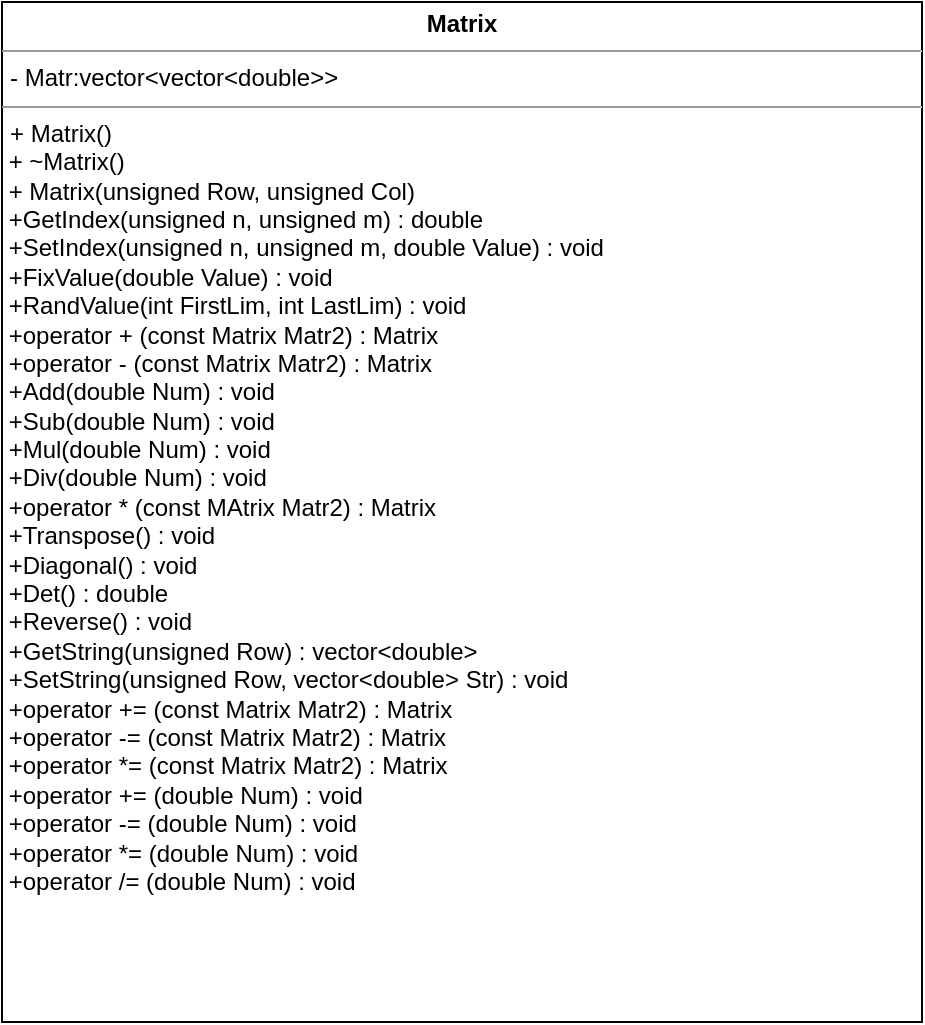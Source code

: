 <mxfile version="12.1.8" type="github" pages="1"><diagram id="Cb_7YYXEISywEMdYCYmm" name="Страница 1"><mxGraphModel dx="854" dy="436" grid="1" gridSize="10" guides="1" tooltips="1" connect="1" arrows="1" fold="1" page="1" pageScale="1" pageWidth="827" pageHeight="1169" math="0" shadow="0"><root><mxCell id="0"/><mxCell id="1" parent="0"/><mxCell id="hlAFoEHx2L4_d5qpCudw-1" value="&lt;p style=&quot;margin: 0px ; margin-top: 4px ; text-align: center&quot;&gt;&lt;b&gt;Matrix&lt;/b&gt;&lt;/p&gt;&lt;hr size=&quot;1&quot;&gt;&lt;p style=&quot;margin: 0px ; margin-left: 4px&quot;&gt;- Matr:vector&amp;lt;vector&amp;lt;double&amp;gt;&amp;gt;&lt;/p&gt;&lt;hr size=&quot;1&quot;&gt;&lt;p style=&quot;margin: 0px ; margin-left: 4px&quot;&gt;+ Matrix()&lt;/p&gt;&amp;nbsp;+ ~Matrix()&lt;br&gt;&amp;nbsp;+ Matrix(unsigned Row, unsigned Col)&lt;br&gt;&amp;nbsp;+GetIndex(unsigned n, unsigned m) : double&lt;br&gt;&amp;nbsp;+SetIndex(unsigned n, unsigned m, double Value) : void&lt;br&gt;&amp;nbsp;+FixValue(double Value) : void&lt;br&gt;&amp;nbsp;+RandValue(int FirstLim, int LastLim) : void&lt;br&gt;&amp;nbsp;+operator + (const Matrix Matr2) : Matrix&lt;br&gt;&amp;nbsp;+operator - (const Matrix Matr2) : Matrix&lt;br&gt;&amp;nbsp;+Add(double Num) : void&lt;br&gt;&amp;nbsp;+Sub(double Num) : void&lt;br&gt;&amp;nbsp;+Mul(double Num) : void&lt;br&gt;&amp;nbsp;+Div(double Num) : void&lt;br&gt;&amp;nbsp;+operator * (const MAtrix Matr2) : Matrix&lt;br&gt;&amp;nbsp;+Transpose() : void&lt;br&gt;&amp;nbsp;+Diagonal() : void&lt;br&gt;&amp;nbsp;+Det() : double&lt;br&gt;&amp;nbsp;+Reverse() : void&lt;br&gt;&amp;nbsp;+GetString(unsigned Row) : vector&amp;lt;double&amp;gt;&lt;br&gt;&amp;nbsp;+SetString(unsigned Row, vector&amp;lt;double&amp;gt; Str) : void&lt;br&gt;&amp;nbsp;+operator += (const Matrix Matr2) : Matrix&lt;br&gt;&amp;nbsp;+operator -= (const Matrix Matr2) : Matrix&lt;br&gt;&amp;nbsp;+operator *= (const Matrix Matr2) : Matrix&lt;br&gt;&amp;nbsp;+operator += (double Num) : void&lt;br&gt;&amp;nbsp;+operator -= (double Num) : void&lt;br&gt;&amp;nbsp;+operator *= (double Num) : void&lt;br&gt;&amp;nbsp;+operator /= (double Num) : void&lt;br&gt;&lt;br&gt;&amp;nbsp;" style="verticalAlign=top;align=left;overflow=fill;fontSize=12;fontFamily=Helvetica;html=1;" vertex="1" parent="1"><mxGeometry x="20" y="20" width="460" height="510" as="geometry"/></mxCell></root></mxGraphModel></diagram></mxfile>